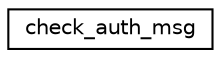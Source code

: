 digraph "Graphical Class Hierarchy"
{
  edge [fontname="Helvetica",fontsize="10",labelfontname="Helvetica",labelfontsize="10"];
  node [fontname="Helvetica",fontsize="10",shape=record];
  rankdir="LR";
  Node0 [label="check_auth_msg",height=0.2,width=0.4,color="black", fillcolor="white", style="filled",URL="$structcheck__auth__msg.html"];
}
